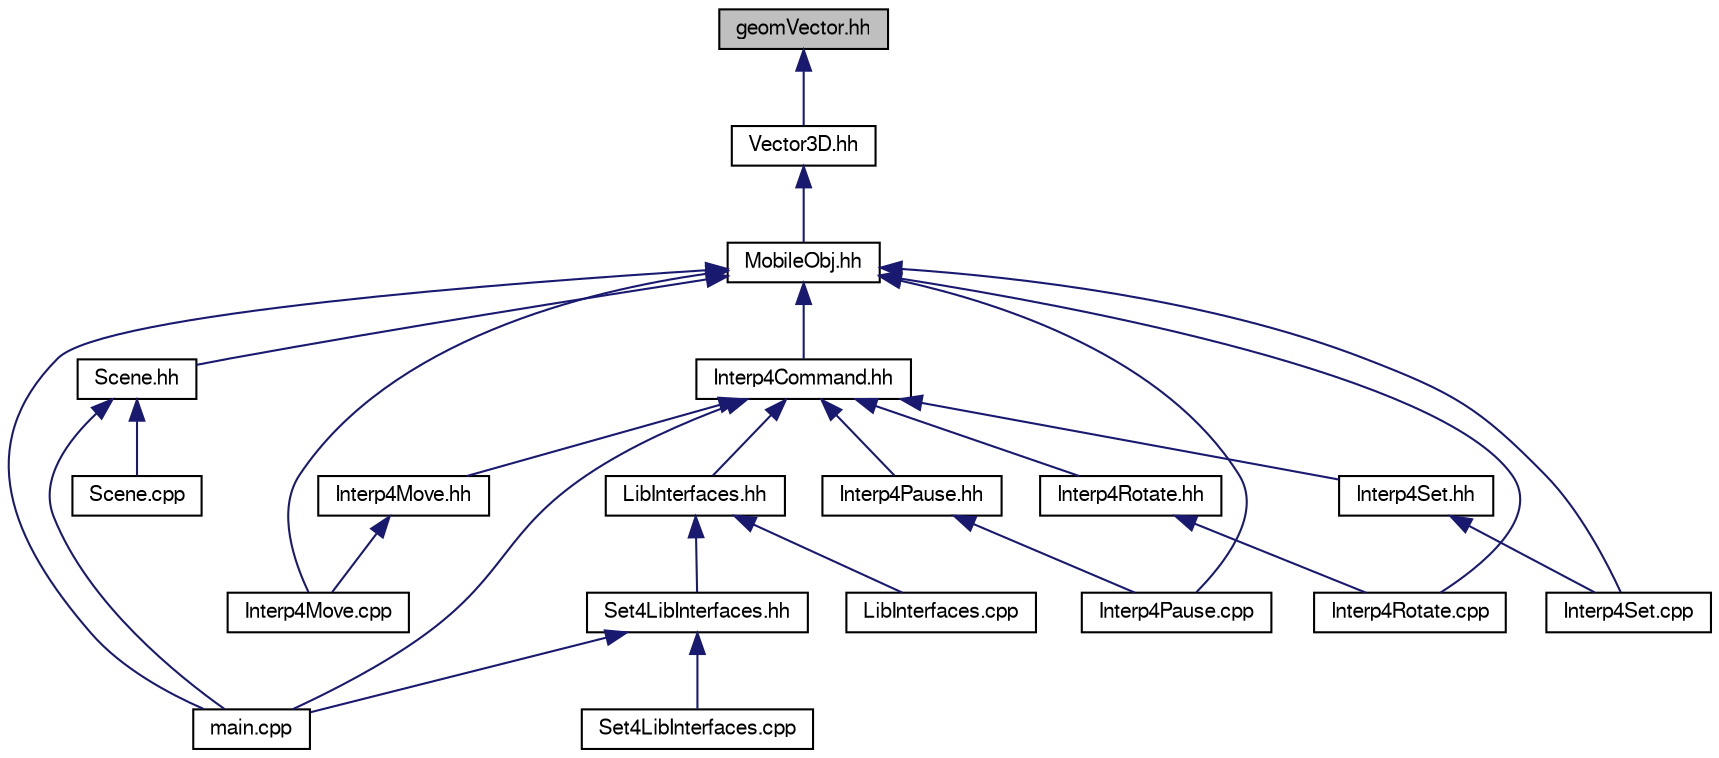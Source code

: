 digraph "geomVector.hh"
{
 // LATEX_PDF_SIZE
  edge [fontname="FreeSans",fontsize="10",labelfontname="FreeSans",labelfontsize="10"];
  node [fontname="FreeSans",fontsize="10",shape=record];
  Node1 [label="geomVector.hh",height=0.2,width=0.4,color="black", fillcolor="grey75", style="filled", fontcolor="black",tooltip="Definicja szablonu wektora N-wymiarowego."];
  Node1 -> Node2 [dir="back",color="midnightblue",fontsize="10",style="solid",fontname="FreeSans"];
  Node2 [label="Vector3D.hh",height=0.2,width=0.4,color="black", fillcolor="white", style="filled",URL="$Vector3D_8hh.html",tooltip="Deklaracja instacji szablonu geom::Vector."];
  Node2 -> Node3 [dir="back",color="midnightblue",fontsize="10",style="solid",fontname="FreeSans"];
  Node3 [label="MobileObj.hh",height=0.2,width=0.4,color="black", fillcolor="white", style="filled",URL="$MobileObj_8hh.html",tooltip="Zawiera definicję klasy MobileObj."];
  Node3 -> Node4 [dir="back",color="midnightblue",fontsize="10",style="solid",fontname="FreeSans"];
  Node4 [label="Interp4Command.hh",height=0.2,width=0.4,color="black", fillcolor="white", style="filled",URL="$Interp4Command_8hh.html",tooltip="Definicja klasy Interp4Command."];
  Node4 -> Node5 [dir="back",color="midnightblue",fontsize="10",style="solid",fontname="FreeSans"];
  Node5 [label="LibInterfaces.hh",height=0.2,width=0.4,color="black", fillcolor="white", style="filled",URL="$LibInterfaces_8hh.html",tooltip="Definicja klasy LibInterface."];
  Node5 -> Node6 [dir="back",color="midnightblue",fontsize="10",style="solid",fontname="FreeSans"];
  Node6 [label="Set4LibInterfaces.hh",height=0.2,width=0.4,color="black", fillcolor="white", style="filled",URL="$Set4LibInterfaces_8hh.html",tooltip="Definicja klasy Set4LibInterfaces."];
  Node6 -> Node7 [dir="back",color="midnightblue",fontsize="10",style="solid",fontname="FreeSans"];
  Node7 [label="main.cpp",height=0.2,width=0.4,color="black", fillcolor="white", style="filled",URL="$main_8cpp.html",tooltip=" "];
  Node6 -> Node8 [dir="back",color="midnightblue",fontsize="10",style="solid",fontname="FreeSans"];
  Node8 [label="Set4LibInterfaces.cpp",height=0.2,width=0.4,color="black", fillcolor="white", style="filled",URL="$Set4LibInterfaces_8cpp.html",tooltip=" "];
  Node5 -> Node9 [dir="back",color="midnightblue",fontsize="10",style="solid",fontname="FreeSans"];
  Node9 [label="LibInterfaces.cpp",height=0.2,width=0.4,color="black", fillcolor="white", style="filled",URL="$LibInterfaces_8cpp.html",tooltip=" "];
  Node4 -> Node7 [dir="back",color="midnightblue",fontsize="10",style="solid",fontname="FreeSans"];
  Node4 -> Node10 [dir="back",color="midnightblue",fontsize="10",style="solid",fontname="FreeSans"];
  Node10 [label="Interp4Move.hh",height=0.2,width=0.4,color="black", fillcolor="white", style="filled",URL="$Interp4Move_8hh.html",tooltip="Definicja klasy Interp4Move."];
  Node10 -> Node11 [dir="back",color="midnightblue",fontsize="10",style="solid",fontname="FreeSans"];
  Node11 [label="Interp4Move.cpp",height=0.2,width=0.4,color="black", fillcolor="white", style="filled",URL="$Interp4Move_8cpp.html",tooltip=" "];
  Node4 -> Node12 [dir="back",color="midnightblue",fontsize="10",style="solid",fontname="FreeSans"];
  Node12 [label="Interp4Pause.hh",height=0.2,width=0.4,color="black", fillcolor="white", style="filled",URL="$Interp4Pause_8hh.html",tooltip="Definicja klasy Interp4Pause."];
  Node12 -> Node13 [dir="back",color="midnightblue",fontsize="10",style="solid",fontname="FreeSans"];
  Node13 [label="Interp4Pause.cpp",height=0.2,width=0.4,color="black", fillcolor="white", style="filled",URL="$Interp4Pause_8cpp.html",tooltip=" "];
  Node4 -> Node14 [dir="back",color="midnightblue",fontsize="10",style="solid",fontname="FreeSans"];
  Node14 [label="Interp4Rotate.hh",height=0.2,width=0.4,color="black", fillcolor="white", style="filled",URL="$Interp4Rotate_8hh.html",tooltip="Definicja klasy Interp4Rotate."];
  Node14 -> Node15 [dir="back",color="midnightblue",fontsize="10",style="solid",fontname="FreeSans"];
  Node15 [label="Interp4Rotate.cpp",height=0.2,width=0.4,color="black", fillcolor="white", style="filled",URL="$Interp4Rotate_8cpp.html",tooltip=" "];
  Node4 -> Node16 [dir="back",color="midnightblue",fontsize="10",style="solid",fontname="FreeSans"];
  Node16 [label="Interp4Set.hh",height=0.2,width=0.4,color="black", fillcolor="white", style="filled",URL="$Interp4Set_8hh.html",tooltip="Definicja klasy Interp4Set."];
  Node16 -> Node17 [dir="back",color="midnightblue",fontsize="10",style="solid",fontname="FreeSans"];
  Node17 [label="Interp4Set.cpp",height=0.2,width=0.4,color="black", fillcolor="white", style="filled",URL="$Interp4Set_8cpp.html",tooltip=" "];
  Node3 -> Node18 [dir="back",color="midnightblue",fontsize="10",style="solid",fontname="FreeSans"];
  Node18 [label="Scene.hh",height=0.2,width=0.4,color="black", fillcolor="white", style="filled",URL="$Scene_8hh.html",tooltip="Definicja klasy Scene."];
  Node18 -> Node7 [dir="back",color="midnightblue",fontsize="10",style="solid",fontname="FreeSans"];
  Node18 -> Node19 [dir="back",color="midnightblue",fontsize="10",style="solid",fontname="FreeSans"];
  Node19 [label="Scene.cpp",height=0.2,width=0.4,color="black", fillcolor="white", style="filled",URL="$Scene_8cpp.html",tooltip=" "];
  Node3 -> Node7 [dir="back",color="midnightblue",fontsize="10",style="solid",fontname="FreeSans"];
  Node3 -> Node11 [dir="back",color="midnightblue",fontsize="10",style="solid",fontname="FreeSans"];
  Node3 -> Node13 [dir="back",color="midnightblue",fontsize="10",style="solid",fontname="FreeSans"];
  Node3 -> Node15 [dir="back",color="midnightblue",fontsize="10",style="solid",fontname="FreeSans"];
  Node3 -> Node17 [dir="back",color="midnightblue",fontsize="10",style="solid",fontname="FreeSans"];
}
